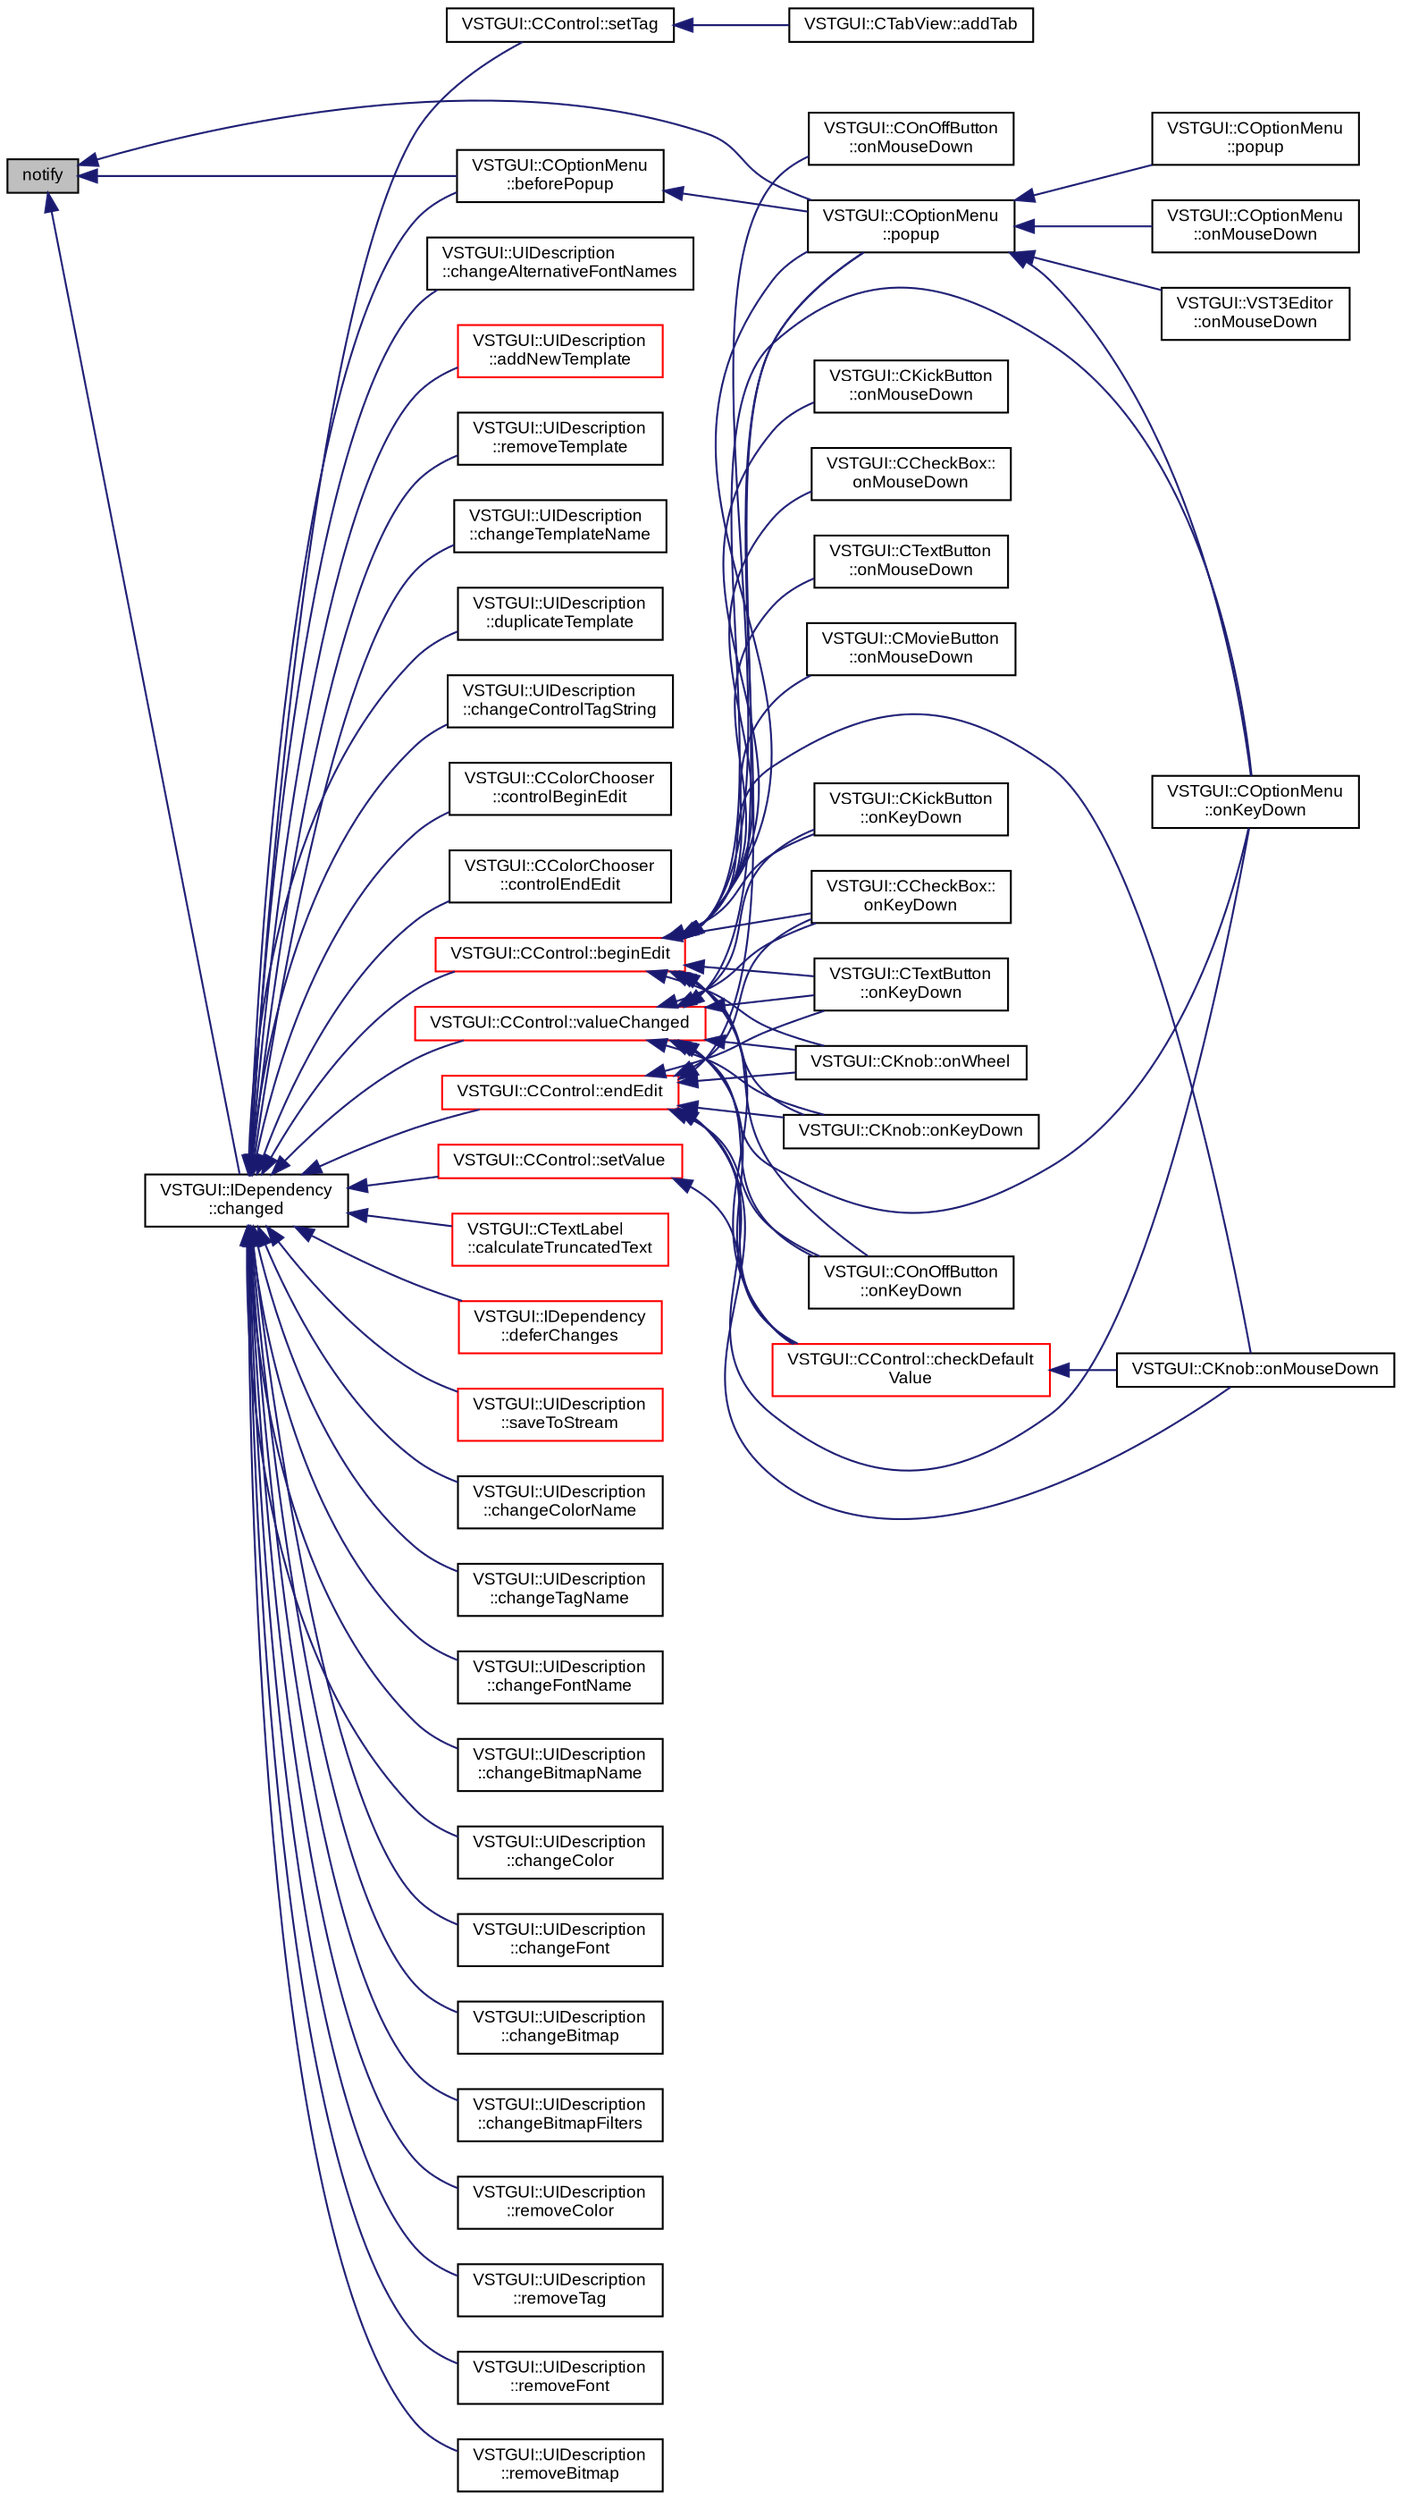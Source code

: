 digraph "notify"
{
  bgcolor="transparent";
  edge [fontname="Arial",fontsize="9",labelfontname="Arial",labelfontsize="9"];
  node [fontname="Arial",fontsize="9",shape=record];
  rankdir="LR";
  Node1 [label="notify",height=0.2,width=0.4,color="black", fillcolor="grey75", style="filled" fontcolor="black"];
  Node1 -> Node2 [dir="back",color="midnightblue",fontsize="9",style="solid",fontname="Arial"];
  Node2 [label="VSTGUI::COptionMenu\l::beforePopup",height=0.2,width=0.4,color="black",URL="$class_v_s_t_g_u_i_1_1_c_option_menu.html#a203037722a1aae98d2681046584458cc"];
  Node2 -> Node3 [dir="back",color="midnightblue",fontsize="9",style="solid",fontname="Arial"];
  Node3 [label="VSTGUI::COptionMenu\l::popup",height=0.2,width=0.4,color="black",URL="$class_v_s_t_g_u_i_1_1_c_option_menu.html#ae16683842653f97cac2c61e255bdfc53",tooltip="pops up menu "];
  Node3 -> Node4 [dir="back",color="midnightblue",fontsize="9",style="solid",fontname="Arial"];
  Node4 [label="VSTGUI::COptionMenu\l::onKeyDown",height=0.2,width=0.4,color="black",URL="$class_v_s_t_g_u_i_1_1_c_option_menu.html#ab3e92822dfb33fc98af5cc4d4d65768d",tooltip="called if a key down event occurs and this view has focus "];
  Node3 -> Node5 [dir="back",color="midnightblue",fontsize="9",style="solid",fontname="Arial"];
  Node5 [label="VSTGUI::COptionMenu\l::popup",height=0.2,width=0.4,color="black",URL="$class_v_s_t_g_u_i_1_1_c_option_menu.html#a4f4bb4ba2aa2b7a347f9de2c3da1a265",tooltip="pops up menu at frameLocation "];
  Node3 -> Node6 [dir="back",color="midnightblue",fontsize="9",style="solid",fontname="Arial"];
  Node6 [label="VSTGUI::COptionMenu\l::onMouseDown",height=0.2,width=0.4,color="black",URL="$class_v_s_t_g_u_i_1_1_c_option_menu.html#af5e4151d575380ad56bf87893631f03d",tooltip="called when a mouse down event occurs "];
  Node3 -> Node7 [dir="back",color="midnightblue",fontsize="9",style="solid",fontname="Arial"];
  Node7 [label="VSTGUI::VST3Editor\l::onMouseDown",height=0.2,width=0.4,color="black",URL="$class_v_s_t_g_u_i_1_1_v_s_t3_editor.html#a4305e69d2e6fc870a37b123050120e13",tooltip="a mouse down event happend on the frame at position where. If the observer handles this..."];
  Node1 -> Node3 [dir="back",color="midnightblue",fontsize="9",style="solid",fontname="Arial"];
  Node1 -> Node8 [dir="back",color="midnightblue",fontsize="9",style="solid",fontname="Arial"];
  Node8 [label="VSTGUI::IDependency\l::changed",height=0.2,width=0.4,color="black",URL="$class_v_s_t_g_u_i_1_1_i_dependency.html#acac105ad797d9700f9a31946792ecbc0"];
  Node8 -> Node9 [dir="back",color="midnightblue",fontsize="9",style="solid",fontname="Arial"];
  Node9 [label="VSTGUI::CColorChooser\l::controlBeginEdit",height=0.2,width=0.4,color="black",URL="$class_v_s_t_g_u_i_1_1_c_color_chooser.html#ac8f2832134557c2f0e70b5bf46e6817a"];
  Node8 -> Node10 [dir="back",color="midnightblue",fontsize="9",style="solid",fontname="Arial"];
  Node10 [label="VSTGUI::CColorChooser\l::controlEndEdit",height=0.2,width=0.4,color="black",URL="$class_v_s_t_g_u_i_1_1_c_color_chooser.html#a11aff2d6ad423be5d9fb699da18b034a"];
  Node8 -> Node11 [dir="back",color="midnightblue",fontsize="9",style="solid",fontname="Arial"];
  Node11 [label="VSTGUI::CControl::setTag",height=0.2,width=0.4,color="black",URL="$class_v_s_t_g_u_i_1_1_c_control.html#aac4c8479129a3591ef90cfb40976b840"];
  Node11 -> Node12 [dir="back",color="midnightblue",fontsize="9",style="solid",fontname="Arial"];
  Node12 [label="VSTGUI::CTabView::addTab",height=0.2,width=0.4,color="black",URL="$class_v_s_t_g_u_i_1_1_c_tab_view.html#a2f003c7e0d23c7d77eafc0f601a047a6",tooltip="add a tab "];
  Node8 -> Node13 [dir="back",color="midnightblue",fontsize="9",style="solid",fontname="Arial"];
  Node13 [label="VSTGUI::CControl::beginEdit",height=0.2,width=0.4,color="red",URL="$class_v_s_t_g_u_i_1_1_c_control.html#a417db65751882b949a8ebdc2c10ada93"];
  Node13 -> Node14 [dir="back",color="midnightblue",fontsize="9",style="solid",fontname="Arial"];
  Node14 [label="VSTGUI::COnOffButton\l::onMouseDown",height=0.2,width=0.4,color="black",URL="$class_v_s_t_g_u_i_1_1_c_on_off_button.html#af5e4151d575380ad56bf87893631f03d",tooltip="called when a mouse down event occurs "];
  Node13 -> Node15 [dir="back",color="midnightblue",fontsize="9",style="solid",fontname="Arial"];
  Node15 [label="VSTGUI::COnOffButton\l::onKeyDown",height=0.2,width=0.4,color="black",URL="$class_v_s_t_g_u_i_1_1_c_on_off_button.html#ab3e92822dfb33fc98af5cc4d4d65768d",tooltip="called if a key down event occurs and this view has focus "];
  Node13 -> Node16 [dir="back",color="midnightblue",fontsize="9",style="solid",fontname="Arial"];
  Node16 [label="VSTGUI::CKickButton\l::onMouseDown",height=0.2,width=0.4,color="black",URL="$class_v_s_t_g_u_i_1_1_c_kick_button.html#af5e4151d575380ad56bf87893631f03d",tooltip="called when a mouse down event occurs "];
  Node13 -> Node17 [dir="back",color="midnightblue",fontsize="9",style="solid",fontname="Arial"];
  Node17 [label="VSTGUI::CKickButton\l::onKeyDown",height=0.2,width=0.4,color="black",URL="$class_v_s_t_g_u_i_1_1_c_kick_button.html#ab3e92822dfb33fc98af5cc4d4d65768d",tooltip="called if a key down event occurs and this view has focus "];
  Node13 -> Node18 [dir="back",color="midnightblue",fontsize="9",style="solid",fontname="Arial"];
  Node18 [label="VSTGUI::CCheckBox::\lonMouseDown",height=0.2,width=0.4,color="black",URL="$class_v_s_t_g_u_i_1_1_c_check_box.html#af5e4151d575380ad56bf87893631f03d",tooltip="called when a mouse down event occurs "];
  Node13 -> Node19 [dir="back",color="midnightblue",fontsize="9",style="solid",fontname="Arial"];
  Node19 [label="VSTGUI::CCheckBox::\lonKeyDown",height=0.2,width=0.4,color="black",URL="$class_v_s_t_g_u_i_1_1_c_check_box.html#ab3e92822dfb33fc98af5cc4d4d65768d",tooltip="called if a key down event occurs and this view has focus "];
  Node13 -> Node20 [dir="back",color="midnightblue",fontsize="9",style="solid",fontname="Arial"];
  Node20 [label="VSTGUI::CTextButton\l::onMouseDown",height=0.2,width=0.4,color="black",URL="$class_v_s_t_g_u_i_1_1_c_text_button.html#af5e4151d575380ad56bf87893631f03d",tooltip="called when a mouse down event occurs "];
  Node13 -> Node21 [dir="back",color="midnightblue",fontsize="9",style="solid",fontname="Arial"];
  Node21 [label="VSTGUI::CTextButton\l::onKeyDown",height=0.2,width=0.4,color="black",URL="$class_v_s_t_g_u_i_1_1_c_text_button.html#ab3e92822dfb33fc98af5cc4d4d65768d",tooltip="called if a key down event occurs and this view has focus "];
  Node13 -> Node22 [dir="back",color="midnightblue",fontsize="9",style="solid",fontname="Arial"];
  Node22 [label="VSTGUI::CControl::checkDefault\lValue",height=0.2,width=0.4,color="red",URL="$class_v_s_t_g_u_i_1_1_c_control.html#a5b0ed7ded11a5b04a43b49dd15a85190"];
  Node22 -> Node23 [dir="back",color="midnightblue",fontsize="9",style="solid",fontname="Arial"];
  Node23 [label="VSTGUI::CKnob::onMouseDown",height=0.2,width=0.4,color="black",URL="$class_v_s_t_g_u_i_1_1_c_knob.html#af5e4151d575380ad56bf87893631f03d",tooltip="called when a mouse down event occurs "];
  Node13 -> Node23 [dir="back",color="midnightblue",fontsize="9",style="solid",fontname="Arial"];
  Node13 -> Node24 [dir="back",color="midnightblue",fontsize="9",style="solid",fontname="Arial"];
  Node24 [label="VSTGUI::CKnob::onWheel",height=0.2,width=0.4,color="black",URL="$class_v_s_t_g_u_i_1_1_c_knob.html#aff7d0cc32cff2cc6fb023b227c9f6cb4",tooltip="called if a mouse wheel event is happening over this view "];
  Node13 -> Node25 [dir="back",color="midnightblue",fontsize="9",style="solid",fontname="Arial"];
  Node25 [label="VSTGUI::CKnob::onKeyDown",height=0.2,width=0.4,color="black",URL="$class_v_s_t_g_u_i_1_1_c_knob.html#ab3e92822dfb33fc98af5cc4d4d65768d",tooltip="called if a key down event occurs and this view has focus "];
  Node13 -> Node26 [dir="back",color="midnightblue",fontsize="9",style="solid",fontname="Arial"];
  Node26 [label="VSTGUI::CMovieButton\l::onMouseDown",height=0.2,width=0.4,color="black",URL="$class_v_s_t_g_u_i_1_1_c_movie_button.html#af5e4151d575380ad56bf87893631f03d",tooltip="called when a mouse down event occurs "];
  Node13 -> Node4 [dir="back",color="midnightblue",fontsize="9",style="solid",fontname="Arial"];
  Node13 -> Node3 [dir="back",color="midnightblue",fontsize="9",style="solid",fontname="Arial"];
  Node8 -> Node27 [dir="back",color="midnightblue",fontsize="9",style="solid",fontname="Arial"];
  Node27 [label="VSTGUI::CControl::endEdit",height=0.2,width=0.4,color="red",URL="$class_v_s_t_g_u_i_1_1_c_control.html#ace186d3a60dee99bc2fd1bf6a5b35601"];
  Node27 -> Node15 [dir="back",color="midnightblue",fontsize="9",style="solid",fontname="Arial"];
  Node27 -> Node19 [dir="back",color="midnightblue",fontsize="9",style="solid",fontname="Arial"];
  Node27 -> Node21 [dir="back",color="midnightblue",fontsize="9",style="solid",fontname="Arial"];
  Node27 -> Node22 [dir="back",color="midnightblue",fontsize="9",style="solid",fontname="Arial"];
  Node27 -> Node23 [dir="back",color="midnightblue",fontsize="9",style="solid",fontname="Arial"];
  Node27 -> Node24 [dir="back",color="midnightblue",fontsize="9",style="solid",fontname="Arial"];
  Node27 -> Node25 [dir="back",color="midnightblue",fontsize="9",style="solid",fontname="Arial"];
  Node27 -> Node4 [dir="back",color="midnightblue",fontsize="9",style="solid",fontname="Arial"];
  Node27 -> Node3 [dir="back",color="midnightblue",fontsize="9",style="solid",fontname="Arial"];
  Node8 -> Node28 [dir="back",color="midnightblue",fontsize="9",style="solid",fontname="Arial"];
  Node28 [label="VSTGUI::CControl::setValue",height=0.2,width=0.4,color="red",URL="$class_v_s_t_g_u_i_1_1_c_control.html#a06bf62da9ba043bcf1b4c26bb2bf357b"];
  Node28 -> Node22 [dir="back",color="midnightblue",fontsize="9",style="solid",fontname="Arial"];
  Node8 -> Node29 [dir="back",color="midnightblue",fontsize="9",style="solid",fontname="Arial"];
  Node29 [label="VSTGUI::CControl::valueChanged",height=0.2,width=0.4,color="red",URL="$class_v_s_t_g_u_i_1_1_c_control.html#ae57d02e392f1505445a7d83f1a18d96c",tooltip="notifies listener and dependent objects "];
  Node29 -> Node15 [dir="back",color="midnightblue",fontsize="9",style="solid",fontname="Arial"];
  Node29 -> Node17 [dir="back",color="midnightblue",fontsize="9",style="solid",fontname="Arial"];
  Node29 -> Node19 [dir="back",color="midnightblue",fontsize="9",style="solid",fontname="Arial"];
  Node29 -> Node21 [dir="back",color="midnightblue",fontsize="9",style="solid",fontname="Arial"];
  Node29 -> Node22 [dir="back",color="midnightblue",fontsize="9",style="solid",fontname="Arial"];
  Node29 -> Node24 [dir="back",color="midnightblue",fontsize="9",style="solid",fontname="Arial"];
  Node29 -> Node25 [dir="back",color="midnightblue",fontsize="9",style="solid",fontname="Arial"];
  Node29 -> Node4 [dir="back",color="midnightblue",fontsize="9",style="solid",fontname="Arial"];
  Node29 -> Node3 [dir="back",color="midnightblue",fontsize="9",style="solid",fontname="Arial"];
  Node8 -> Node2 [dir="back",color="midnightblue",fontsize="9",style="solid",fontname="Arial"];
  Node8 -> Node30 [dir="back",color="midnightblue",fontsize="9",style="solid",fontname="Arial"];
  Node30 [label="VSTGUI::CTextLabel\l::calculateTruncatedText",height=0.2,width=0.4,color="red",URL="$class_v_s_t_g_u_i_1_1_c_text_label.html#a08d4454d8df3386292db51529ed140ab"];
  Node8 -> Node31 [dir="back",color="midnightblue",fontsize="9",style="solid",fontname="Arial"];
  Node31 [label="VSTGUI::IDependency\l::deferChanges",height=0.2,width=0.4,color="red",URL="$class_v_s_t_g_u_i_1_1_i_dependency.html#a1335335450d102884e85f49ab5f8351b"];
  Node8 -> Node32 [dir="back",color="midnightblue",fontsize="9",style="solid",fontname="Arial"];
  Node32 [label="VSTGUI::UIDescription\l::saveToStream",height=0.2,width=0.4,color="red",URL="$class_v_s_t_g_u_i_1_1_u_i_description.html#add4dc67cce3d4607f6d258dbb418211a"];
  Node8 -> Node33 [dir="back",color="midnightblue",fontsize="9",style="solid",fontname="Arial"];
  Node33 [label="VSTGUI::UIDescription\l::changeColorName",height=0.2,width=0.4,color="black",URL="$class_v_s_t_g_u_i_1_1_u_i_description.html#a0caa520b7f573f59fc39029b48264185"];
  Node8 -> Node34 [dir="back",color="midnightblue",fontsize="9",style="solid",fontname="Arial"];
  Node34 [label="VSTGUI::UIDescription\l::changeTagName",height=0.2,width=0.4,color="black",URL="$class_v_s_t_g_u_i_1_1_u_i_description.html#a44ae79bcced591ee12fdb0e259d94060"];
  Node8 -> Node35 [dir="back",color="midnightblue",fontsize="9",style="solid",fontname="Arial"];
  Node35 [label="VSTGUI::UIDescription\l::changeFontName",height=0.2,width=0.4,color="black",URL="$class_v_s_t_g_u_i_1_1_u_i_description.html#ab82fe6927626cf3bbe413a5339c05363"];
  Node8 -> Node36 [dir="back",color="midnightblue",fontsize="9",style="solid",fontname="Arial"];
  Node36 [label="VSTGUI::UIDescription\l::changeBitmapName",height=0.2,width=0.4,color="black",URL="$class_v_s_t_g_u_i_1_1_u_i_description.html#a36fb646f65007cb421479cf187a4a56d"];
  Node8 -> Node37 [dir="back",color="midnightblue",fontsize="9",style="solid",fontname="Arial"];
  Node37 [label="VSTGUI::UIDescription\l::changeColor",height=0.2,width=0.4,color="black",URL="$class_v_s_t_g_u_i_1_1_u_i_description.html#ac11c8cba1ea3bcd87b7d5bfbb5abc6e6"];
  Node8 -> Node38 [dir="back",color="midnightblue",fontsize="9",style="solid",fontname="Arial"];
  Node38 [label="VSTGUI::UIDescription\l::changeFont",height=0.2,width=0.4,color="black",URL="$class_v_s_t_g_u_i_1_1_u_i_description.html#a5a6b5a46e0d056aaedba4d5515944cd5"];
  Node8 -> Node39 [dir="back",color="midnightblue",fontsize="9",style="solid",fontname="Arial"];
  Node39 [label="VSTGUI::UIDescription\l::changeBitmap",height=0.2,width=0.4,color="black",URL="$class_v_s_t_g_u_i_1_1_u_i_description.html#a7266855dbffe17dba4a30cc853befbf3"];
  Node8 -> Node40 [dir="back",color="midnightblue",fontsize="9",style="solid",fontname="Arial"];
  Node40 [label="VSTGUI::UIDescription\l::changeBitmapFilters",height=0.2,width=0.4,color="black",URL="$class_v_s_t_g_u_i_1_1_u_i_description.html#a99fdff2902aa4e355c2f7c772ec0936e"];
  Node8 -> Node41 [dir="back",color="midnightblue",fontsize="9",style="solid",fontname="Arial"];
  Node41 [label="VSTGUI::UIDescription\l::removeColor",height=0.2,width=0.4,color="black",URL="$class_v_s_t_g_u_i_1_1_u_i_description.html#a72c5eba74b1ae5ced2956cdc2103e53f"];
  Node8 -> Node42 [dir="back",color="midnightblue",fontsize="9",style="solid",fontname="Arial"];
  Node42 [label="VSTGUI::UIDescription\l::removeTag",height=0.2,width=0.4,color="black",URL="$class_v_s_t_g_u_i_1_1_u_i_description.html#a3f8adcd729db4c5d2db6eea7d1c040d5"];
  Node8 -> Node43 [dir="back",color="midnightblue",fontsize="9",style="solid",fontname="Arial"];
  Node43 [label="VSTGUI::UIDescription\l::removeFont",height=0.2,width=0.4,color="black",URL="$class_v_s_t_g_u_i_1_1_u_i_description.html#acb1e4ec9e3fbd7ec549ddb5ece41d92f"];
  Node8 -> Node44 [dir="back",color="midnightblue",fontsize="9",style="solid",fontname="Arial"];
  Node44 [label="VSTGUI::UIDescription\l::removeBitmap",height=0.2,width=0.4,color="black",URL="$class_v_s_t_g_u_i_1_1_u_i_description.html#a3e7e83d321216ab52a187ea324be1ec2"];
  Node8 -> Node45 [dir="back",color="midnightblue",fontsize="9",style="solid",fontname="Arial"];
  Node45 [label="VSTGUI::UIDescription\l::changeAlternativeFontNames",height=0.2,width=0.4,color="black",URL="$class_v_s_t_g_u_i_1_1_u_i_description.html#a36fb2f3cfa09ec6dcddc81a2d0def80a"];
  Node8 -> Node46 [dir="back",color="midnightblue",fontsize="9",style="solid",fontname="Arial"];
  Node46 [label="VSTGUI::UIDescription\l::addNewTemplate",height=0.2,width=0.4,color="red",URL="$class_v_s_t_g_u_i_1_1_u_i_description.html#ac237dfa6ff8a6ff7c9afcc9ff98d6cee"];
  Node8 -> Node47 [dir="back",color="midnightblue",fontsize="9",style="solid",fontname="Arial"];
  Node47 [label="VSTGUI::UIDescription\l::removeTemplate",height=0.2,width=0.4,color="black",URL="$class_v_s_t_g_u_i_1_1_u_i_description.html#a22036058bc03f873a6fd05bf85ae7a13"];
  Node8 -> Node48 [dir="back",color="midnightblue",fontsize="9",style="solid",fontname="Arial"];
  Node48 [label="VSTGUI::UIDescription\l::changeTemplateName",height=0.2,width=0.4,color="black",URL="$class_v_s_t_g_u_i_1_1_u_i_description.html#a91448ffe9496f7b3a1ee3597de7a5eb0"];
  Node8 -> Node49 [dir="back",color="midnightblue",fontsize="9",style="solid",fontname="Arial"];
  Node49 [label="VSTGUI::UIDescription\l::duplicateTemplate",height=0.2,width=0.4,color="black",URL="$class_v_s_t_g_u_i_1_1_u_i_description.html#a5271ad056595e3aeb229d7425c0aa021"];
  Node8 -> Node50 [dir="back",color="midnightblue",fontsize="9",style="solid",fontname="Arial"];
  Node50 [label="VSTGUI::UIDescription\l::changeControlTagString",height=0.2,width=0.4,color="black",URL="$class_v_s_t_g_u_i_1_1_u_i_description.html#a5cb8e5508b0cd37abc3581190e7f8732"];
}

